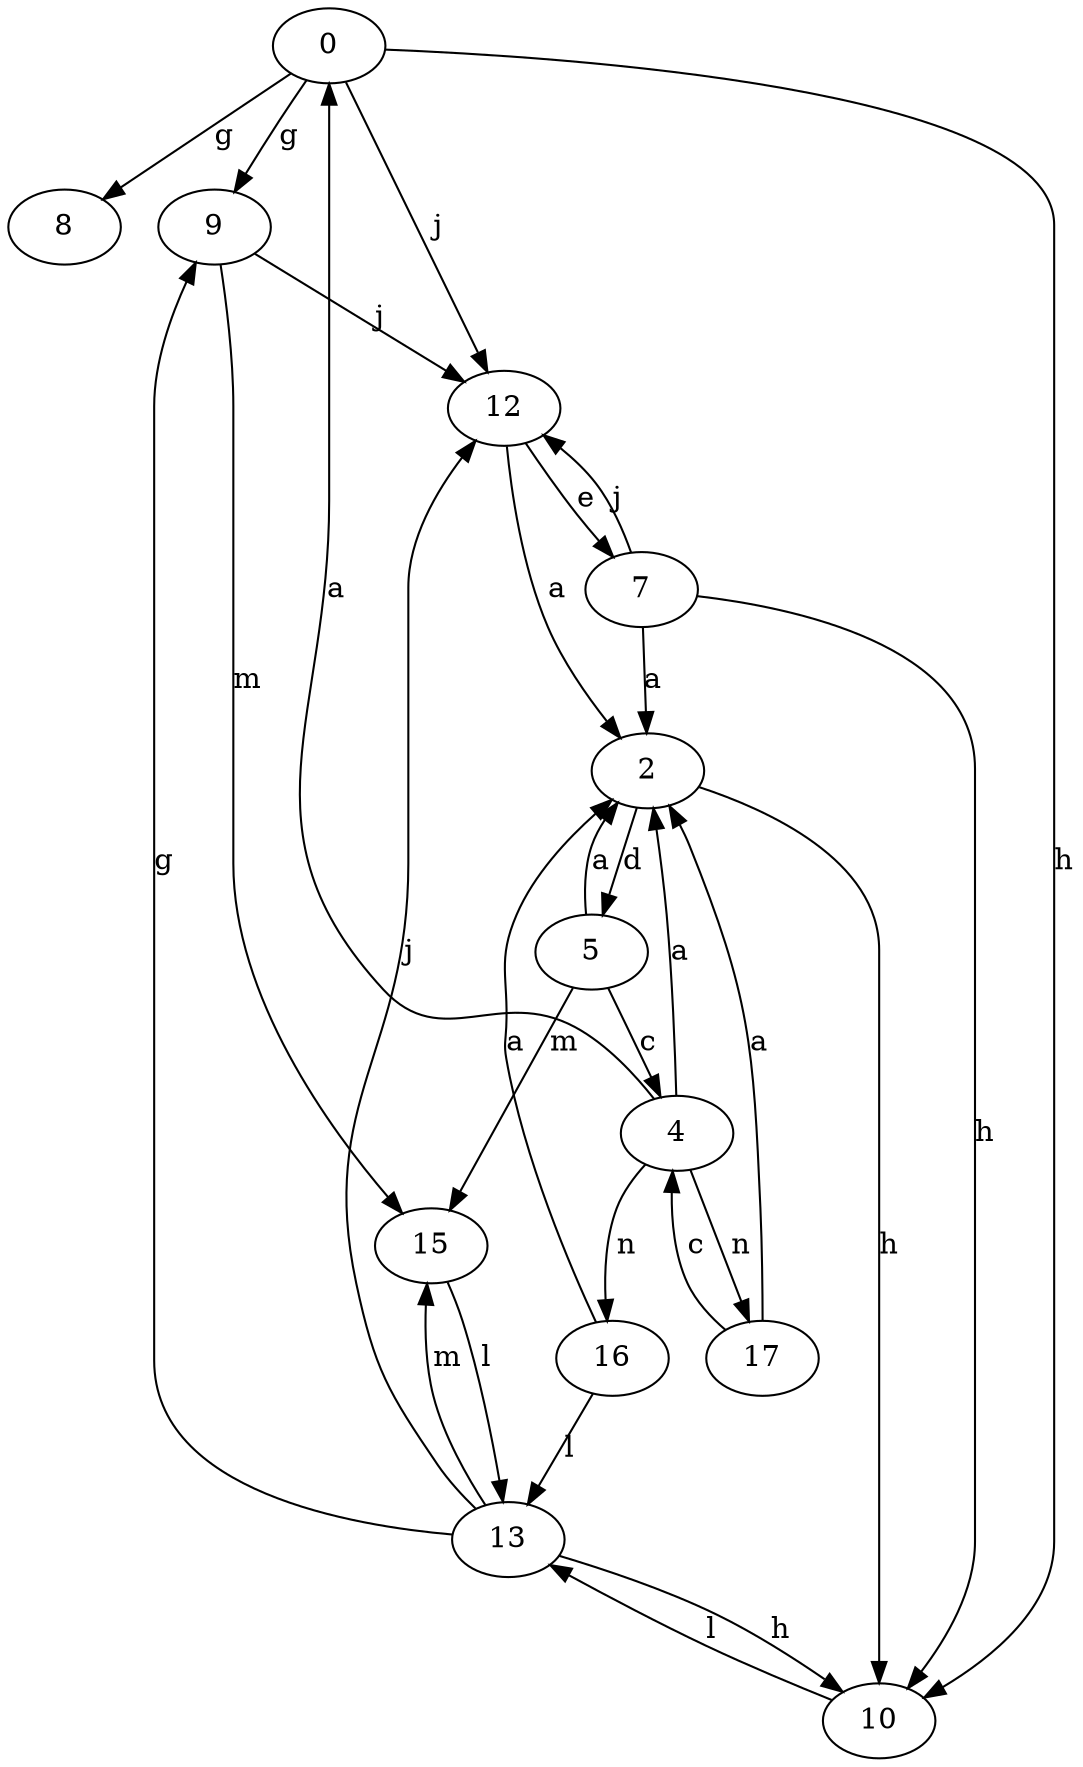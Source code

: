 strict digraph  {
0;
2;
4;
5;
7;
8;
9;
10;
12;
13;
15;
16;
17;
0 -> 8  [label=g];
0 -> 9  [label=g];
0 -> 10  [label=h];
0 -> 12  [label=j];
2 -> 5  [label=d];
2 -> 10  [label=h];
4 -> 0  [label=a];
4 -> 2  [label=a];
4 -> 16  [label=n];
4 -> 17  [label=n];
5 -> 2  [label=a];
5 -> 4  [label=c];
5 -> 15  [label=m];
7 -> 2  [label=a];
7 -> 10  [label=h];
7 -> 12  [label=j];
9 -> 12  [label=j];
9 -> 15  [label=m];
10 -> 13  [label=l];
12 -> 2  [label=a];
12 -> 7  [label=e];
13 -> 9  [label=g];
13 -> 10  [label=h];
13 -> 12  [label=j];
13 -> 15  [label=m];
15 -> 13  [label=l];
16 -> 2  [label=a];
16 -> 13  [label=l];
17 -> 2  [label=a];
17 -> 4  [label=c];
}
